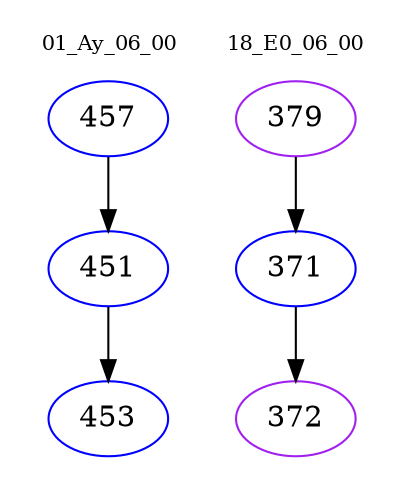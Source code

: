 digraph{
subgraph cluster_0 {
color = white
label = "01_Ay_06_00";
fontsize=10;
T0_457 [label="457", color="blue"]
T0_457 -> T0_451 [color="black"]
T0_451 [label="451", color="blue"]
T0_451 -> T0_453 [color="black"]
T0_453 [label="453", color="blue"]
}
subgraph cluster_1 {
color = white
label = "18_E0_06_00";
fontsize=10;
T1_379 [label="379", color="purple"]
T1_379 -> T1_371 [color="black"]
T1_371 [label="371", color="blue"]
T1_371 -> T1_372 [color="black"]
T1_372 [label="372", color="purple"]
}
}
